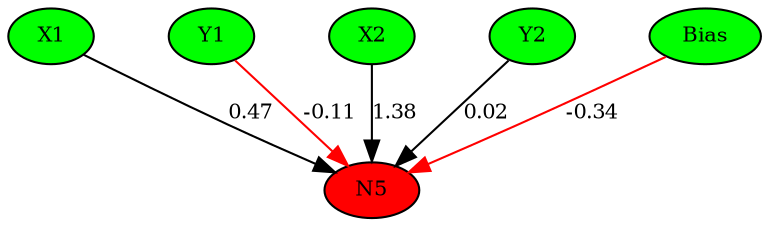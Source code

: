 digraph g { 
N0 [shape=ellipse, label=Bias,fontsize=10,height=0.1,width=0.1,style=filled,fillcolor=green]
N1[shape=ellipse label=X1,fontsize=10,height=0.1,width=0.1,style=filled,fillcolor=green]
N2[shape=ellipse label=Y1,fontsize=10,height=0.1,width=0.1,style=filled,fillcolor=green]
N3[shape=ellipse label=X2,fontsize=10,height=0.1,width=0.1,style=filled,fillcolor=green]
N4[shape=ellipse label=Y2,fontsize=10,height=0.1,width=0.1,style=filled,fillcolor=green]
N5[shape=ellipse,fontsize = 10, height = 0.1, width = 0.1, style = filled, fillcolor = red]
N0 -> N5 [color=red] [arrowType=inv][ label=-0.34,fontsize=10]
N1 -> N5 [color=black] [ label=0.47,fontsize=10]
N2 -> N5 [color=red] [arrowType=inv][ label=-0.11,fontsize=10]
N3 -> N5 [color=black] [ label=1.38,fontsize=10]
N4 -> N5 [color=black] [ label=0.02,fontsize=10]
 { rank=same; 
N5
 } 
 { rank=same; 
N1 ->N2 ->N3 ->N4 ->N0 [style=invis]
 } 
}
